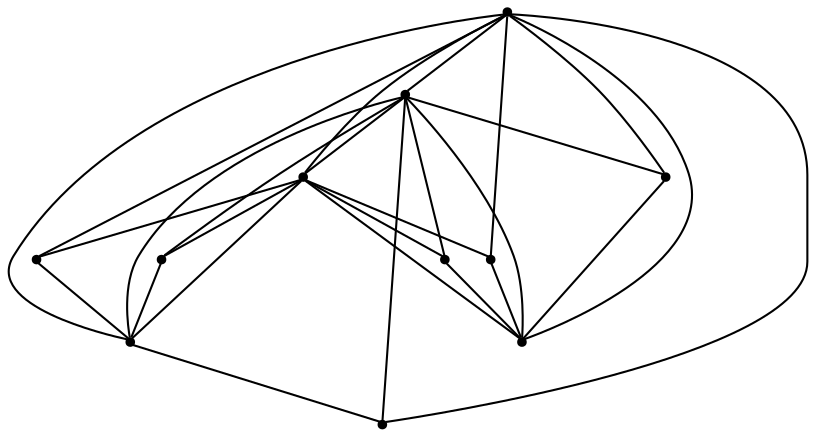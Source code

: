graph {
  node [shape=point,comment="{\"directed\":false,\"doi\":\"10.1007/978-3-319-73915-1_17\",\"figure\":\"7 (3)\"}"]

  v0 [pos="474.2911915073379,1307.126894546582"]
  v1 [pos="197.85339837463,1305.6714688855247"]
  v2 [pos="337.40688467735146,1053.002077143433"]
  v3 [pos="336.80052142328867,1168.1793203554298"]
  v4 [pos="382.39112772964825,1260.5700605292845"]
  v5 [pos="334.73771315316867,1536.7585961820212"]
  v6 [pos="381.90148101627005,1352.7116961297859"]
  v7 [pos="335.341962092343,1444.6179938806436"]
  v8 [pos="336.0743814359397,1306.3996427264317"]
  v9 [pos="290.24311681425013,1260.0824705181878"]
  v10 [pos="289.7597176629107,1352.2293520988555"]

  v0 -- v1 [id="-1",pos="474.2911915073379,1307.126894546582 407.11899417639836,938.1842630573788 268.9011746388692,937.459109629295 197.85339837463,1305.6714688855247"]
  v1 -- v3 [id="-2",pos="197.85339837463,1305.6714688855247 336.80052142328867,1168.1793203554298 336.80052142328867,1168.1793203554298 336.80052142328867,1168.1793203554298"]
  v1 -- v8 [id="-3",pos="197.85339837463,1305.6714688855247 336.0743814359397,1306.3996427264317 336.0743814359397,1306.3996427264317 336.0743814359397,1306.3996427264317"]
  v8 -- v0 [id="-4",pos="336.0743814359397,1306.3996427264317 474.2911915073379,1307.126894546582 474.2911915073379,1307.126894546582 474.2911915073379,1307.126894546582"]
  v1 -- v5 [id="-5",pos="197.85339837463,1305.6714688855247 334.73771315316867,1536.7585961820212 334.73771315316867,1536.7585961820212 334.73771315316867,1536.7585961820212"]
  v1 -- v9 [id="-6",pos="197.85339837463,1305.6714688855247 290.24311681425013,1260.0824705181878 290.24311681425013,1260.0824705181878 290.24311681425013,1260.0824705181878"]
  v1 -- v10 [id="-7",pos="197.85339837463,1305.6714688855247 289.7597176629107,1352.2293520988555 289.7597176629107,1352.2293520988555 289.7597176629107,1352.2293520988555"]
  v1 -- v2 [id="-8",pos="197.85339837463,1305.6714688855247 337.40688467735146,1053.002077143433 337.40688467735146,1053.002077143433 337.40688467735146,1053.002077143433"]
  v1 -- v7 [id="-9",pos="197.85339837463,1305.6714688855247 335.341962092343,1444.6179938806436 335.341962092343,1444.6179938806436 335.341962092343,1444.6179938806436"]
  v10 -- v7 [id="-10",pos="289.7597176629107,1352.2293520988555 335.341962092343,1444.6179938806436 335.341962092343,1444.6179938806436 335.341962092343,1444.6179938806436"]
  v9 -- v3 [id="-11",pos="290.24311681425013,1260.0824705181878 336.80052142328867,1168.1793203554298 336.80052142328867,1168.1793203554298 336.80052142328867,1168.1793203554298"]
  v5 -- v7 [id="-12",pos="334.73771315316867,1536.7585961820212 335.341962092343,1444.6179938806436 335.341962092343,1444.6179938806436 335.341962092343,1444.6179938806436"]
  v8 -- v6 [id="-13",pos="336.0743814359397,1306.3996427264317 381.90148101627005,1352.7116961297859 381.90148101627005,1352.7116961297859 381.90148101627005,1352.7116961297859"]
  v8 -- v10 [id="-14",pos="336.0743814359397,1306.3996427264317 289.7597176629107,1352.2293520988555 289.7597176629107,1352.2293520988555 289.7597176629107,1352.2293520988555"]
  v8 -- v3 [id="-15",pos="336.0743814359397,1306.3996427264317 336.80052142328867,1168.1793203554298 336.80052142328867,1168.1793203554298 336.80052142328867,1168.1793203554298"]
  v8 -- v4 [id="-16",pos="336.0743814359397,1306.3996427264317 382.39112772964825,1260.5700605292845 382.39112772964825,1260.5700605292845 382.39112772964825,1260.5700605292845"]
  v8 -- v7 [id="-17",pos="336.0743814359397,1306.3996427264317 335.341962092343,1444.6179938806436 335.341962092343,1444.6179938806436 335.341962092343,1444.6179938806436"]
  v8 -- v9 [id="-18",pos="336.0743814359397,1306.3996427264317 290.24311681425013,1260.0824705181878 290.24311681425013,1260.0824705181878 290.24311681425013,1260.0824705181878"]
  v3 -- v2 [id="-19",pos="336.80052142328867,1168.1793203554298 337.40688467735146,1053.002077143433 337.40688467735146,1053.002077143433 337.40688467735146,1053.002077143433"]
  v6 -- v7 [id="-20",pos="381.90148101627005,1352.7116961297859 335.341962092343,1444.6179938806436 335.341962092343,1444.6179938806436 335.341962092343,1444.6179938806436"]
  v4 -- v3 [id="-21",pos="382.39112772964825,1260.5700605292845 336.80052142328867,1168.1793203554298 336.80052142328867,1168.1793203554298 336.80052142328867,1168.1793203554298"]
  v0 -- v7 [id="-22",pos="474.2911915073379,1307.126894546582 335.341962092343,1444.6179938806436 335.341962092343,1444.6179938806436 335.341962092343,1444.6179938806436"]
  v0 -- v6 [id="-23",pos="474.2911915073379,1307.126894546582 381.90148101627005,1352.7116961297859 381.90148101627005,1352.7116961297859 381.90148101627005,1352.7116961297859"]
  v0 -- v5 [id="-24",pos="474.2911915073379,1307.126894546582 334.73771315316867,1536.7585961820212 334.73771315316867,1536.7585961820212 334.73771315316867,1536.7585961820212"]
  v0 -- v4 [id="-25",pos="474.2911915073379,1307.126894546582 382.39112772964825,1260.5700605292845 382.39112772964825,1260.5700605292845 382.39112772964825,1260.5700605292845"]
  v0 -- v3 [id="-26",pos="474.2911915073379,1307.126894546582 336.80052142328867,1168.1793203554298 336.80052142328867,1168.1793203554298 336.80052142328867,1168.1793203554298"]
  v0 -- v2 [id="-27",pos="474.2911915073379,1307.126894546582 337.40688467735146,1053.002077143433 337.40688467735146,1053.002077143433 337.40688467735146,1053.002077143433"]
}